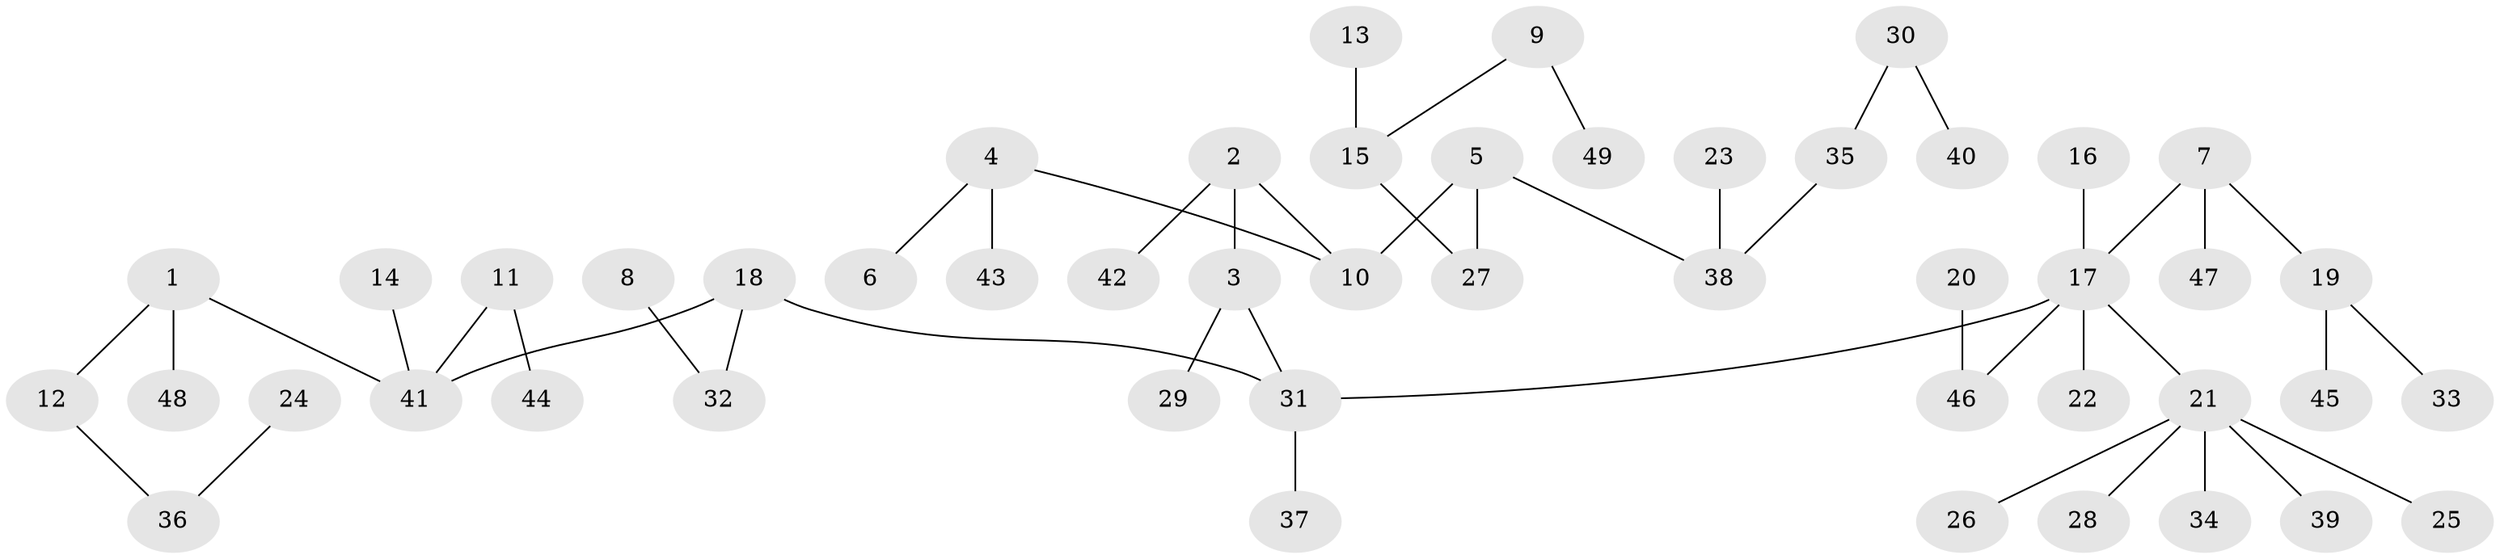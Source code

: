 // original degree distribution, {5: 0.02040816326530612, 4: 0.09183673469387756, 6: 0.01020408163265306, 3: 0.12244897959183673, 2: 0.2653061224489796, 7: 0.01020408163265306, 1: 0.47959183673469385}
// Generated by graph-tools (version 1.1) at 2025/02/03/09/25 03:02:31]
// undirected, 49 vertices, 48 edges
graph export_dot {
graph [start="1"]
  node [color=gray90,style=filled];
  1;
  2;
  3;
  4;
  5;
  6;
  7;
  8;
  9;
  10;
  11;
  12;
  13;
  14;
  15;
  16;
  17;
  18;
  19;
  20;
  21;
  22;
  23;
  24;
  25;
  26;
  27;
  28;
  29;
  30;
  31;
  32;
  33;
  34;
  35;
  36;
  37;
  38;
  39;
  40;
  41;
  42;
  43;
  44;
  45;
  46;
  47;
  48;
  49;
  1 -- 12 [weight=1.0];
  1 -- 41 [weight=1.0];
  1 -- 48 [weight=1.0];
  2 -- 3 [weight=1.0];
  2 -- 10 [weight=1.0];
  2 -- 42 [weight=1.0];
  3 -- 29 [weight=1.0];
  3 -- 31 [weight=1.0];
  4 -- 6 [weight=1.0];
  4 -- 10 [weight=1.0];
  4 -- 43 [weight=1.0];
  5 -- 10 [weight=1.0];
  5 -- 27 [weight=1.0];
  5 -- 38 [weight=1.0];
  7 -- 17 [weight=1.0];
  7 -- 19 [weight=1.0];
  7 -- 47 [weight=1.0];
  8 -- 32 [weight=1.0];
  9 -- 15 [weight=1.0];
  9 -- 49 [weight=1.0];
  11 -- 41 [weight=1.0];
  11 -- 44 [weight=1.0];
  12 -- 36 [weight=1.0];
  13 -- 15 [weight=1.0];
  14 -- 41 [weight=1.0];
  15 -- 27 [weight=1.0];
  16 -- 17 [weight=1.0];
  17 -- 21 [weight=1.0];
  17 -- 22 [weight=1.0];
  17 -- 31 [weight=1.0];
  17 -- 46 [weight=1.0];
  18 -- 31 [weight=1.0];
  18 -- 32 [weight=1.0];
  18 -- 41 [weight=1.0];
  19 -- 33 [weight=1.0];
  19 -- 45 [weight=1.0];
  20 -- 46 [weight=1.0];
  21 -- 25 [weight=1.0];
  21 -- 26 [weight=1.0];
  21 -- 28 [weight=1.0];
  21 -- 34 [weight=1.0];
  21 -- 39 [weight=1.0];
  23 -- 38 [weight=1.0];
  24 -- 36 [weight=1.0];
  30 -- 35 [weight=1.0];
  30 -- 40 [weight=1.0];
  31 -- 37 [weight=1.0];
  35 -- 38 [weight=1.0];
}
